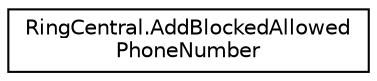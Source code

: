 digraph "Graphical Class Hierarchy"
{
 // LATEX_PDF_SIZE
  edge [fontname="Helvetica",fontsize="10",labelfontname="Helvetica",labelfontsize="10"];
  node [fontname="Helvetica",fontsize="10",shape=record];
  rankdir="LR";
  Node0 [label="RingCentral.AddBlockedAllowed\lPhoneNumber",height=0.2,width=0.4,color="black", fillcolor="white", style="filled",URL="$classRingCentral_1_1AddBlockedAllowedPhoneNumber.html",tooltip="Updates either blocked or allowed phone number list with a new phone number."];
}
